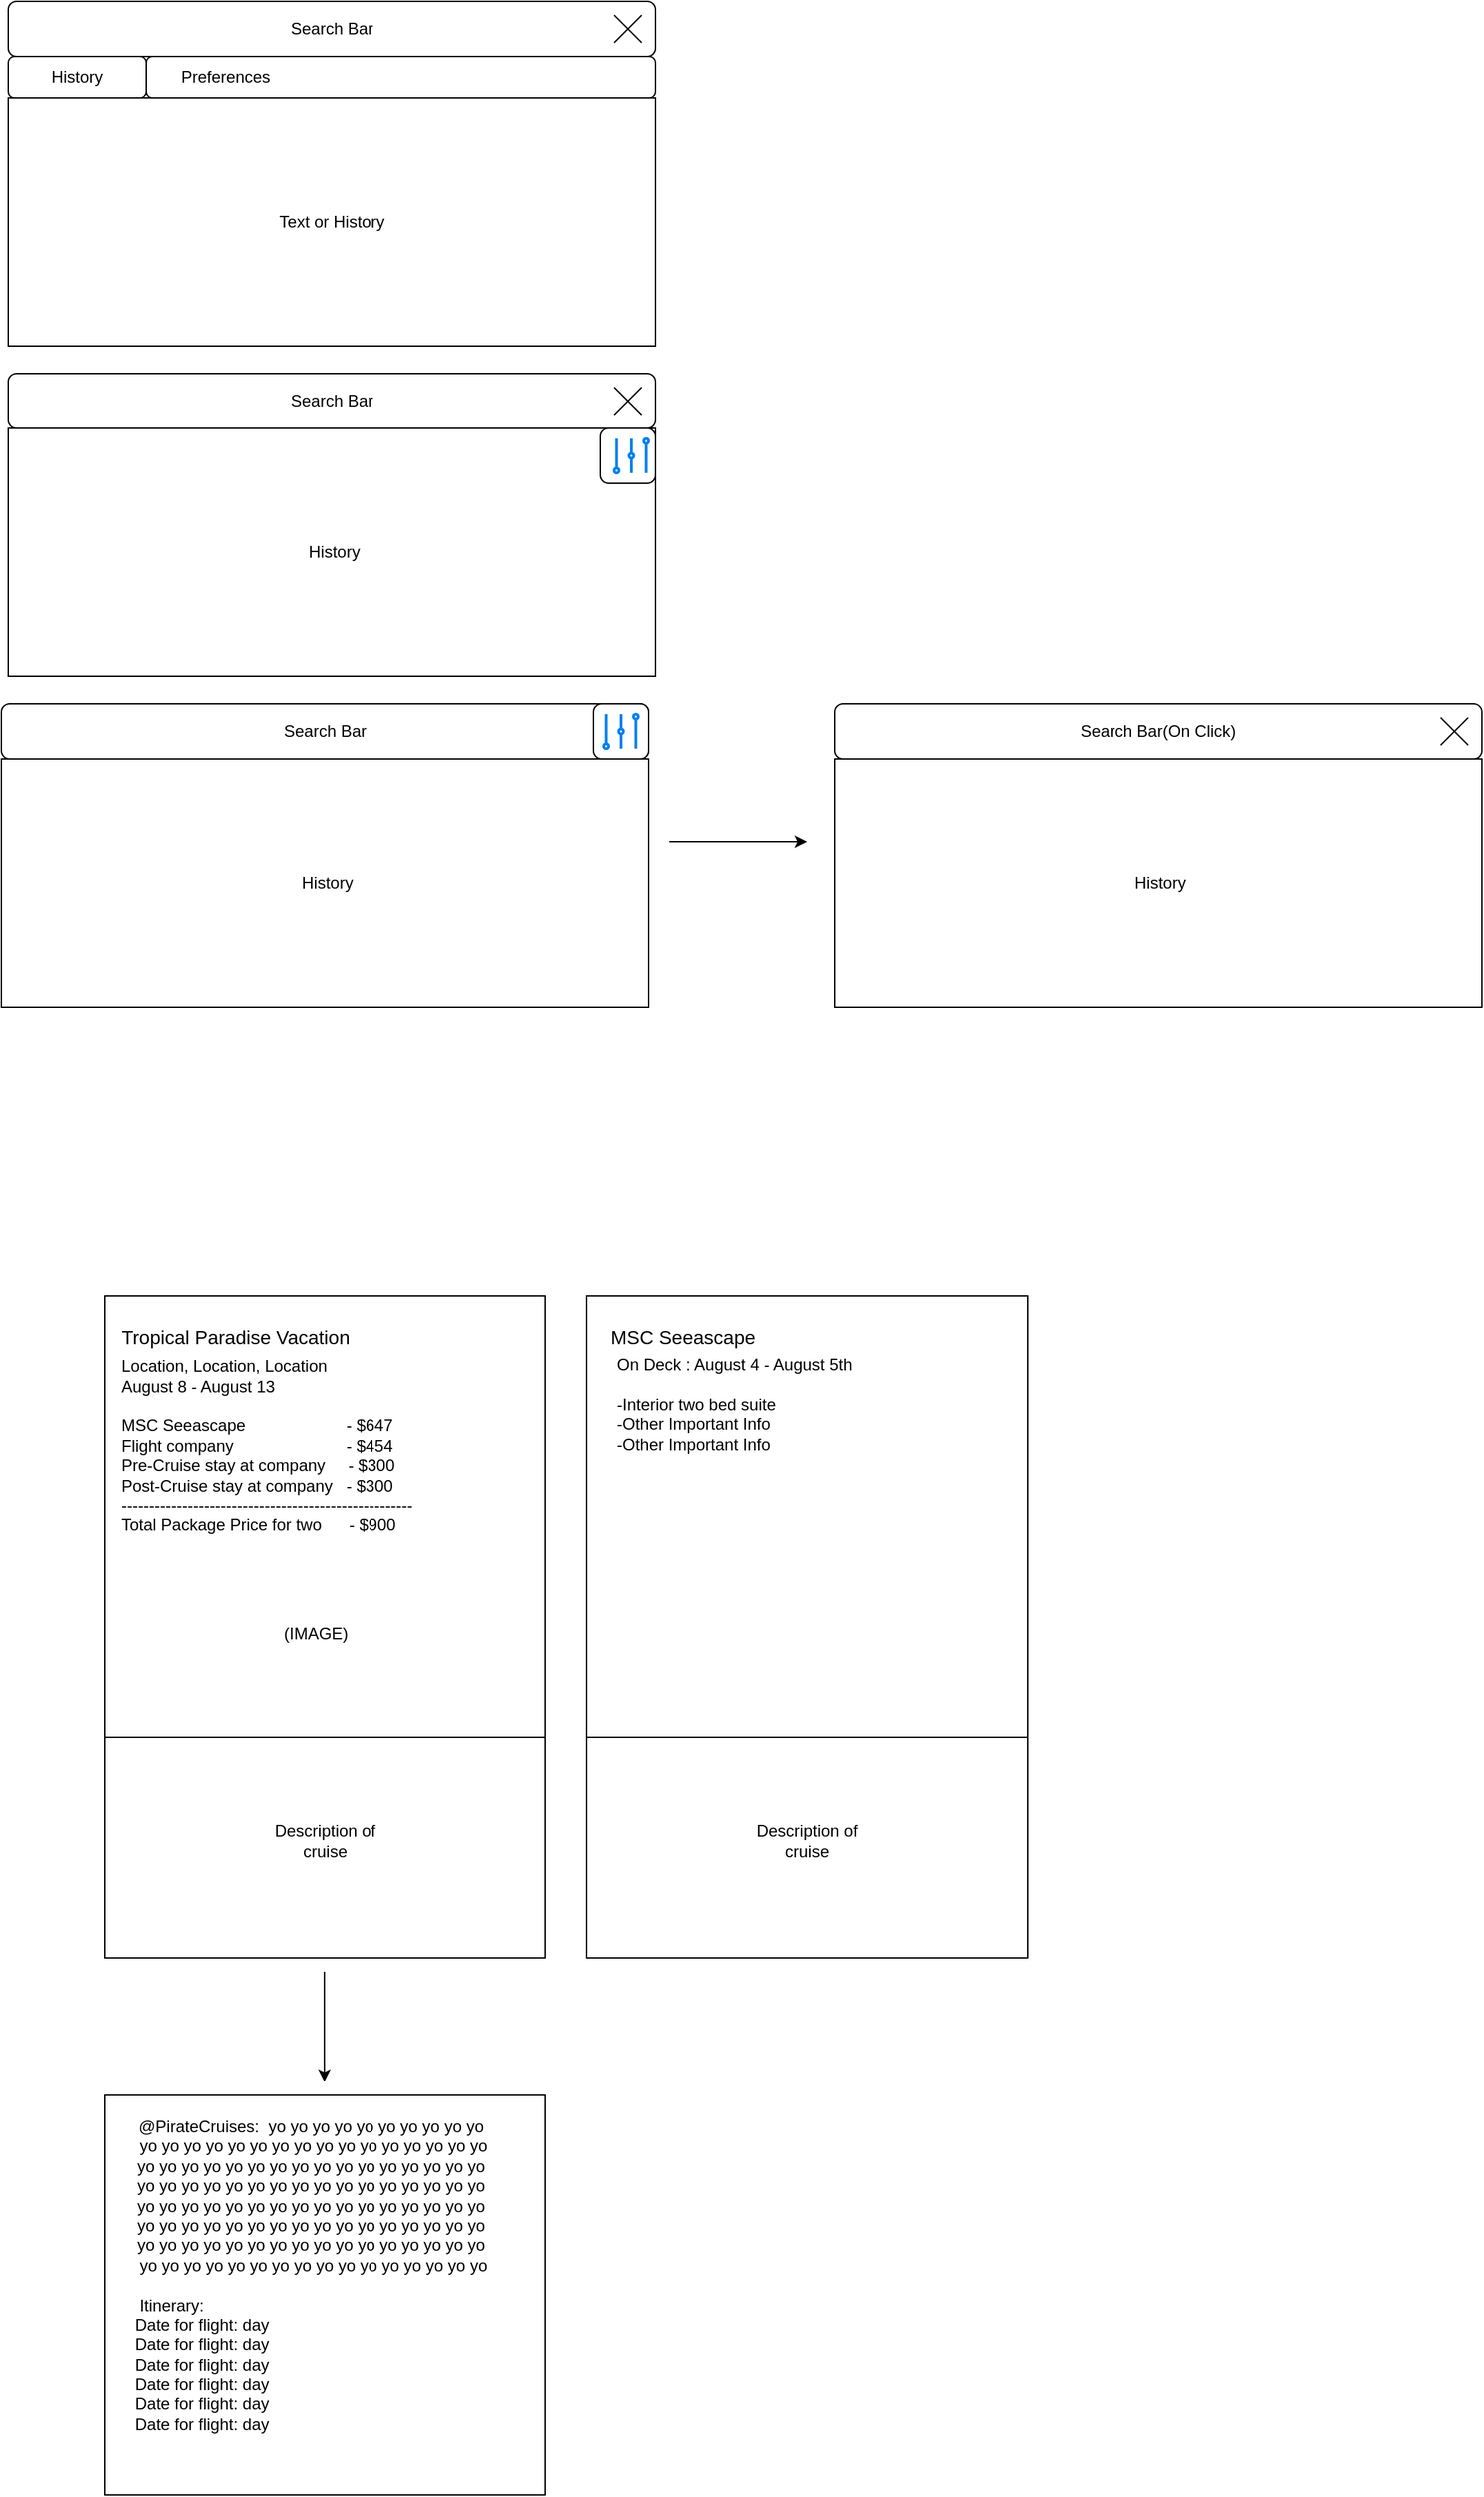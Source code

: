 <mxfile version="24.9.0">
  <diagram name="Page-1" id="gZ6Tse8TKeXj1J2C1tIH">
    <mxGraphModel dx="1616" dy="913" grid="1" gridSize="10" guides="1" tooltips="1" connect="1" arrows="1" fold="1" page="1" pageScale="1" pageWidth="850" pageHeight="1100" math="0" shadow="0">
      <root>
        <mxCell id="0" />
        <mxCell id="1" parent="0" />
        <mxCell id="MPmiowp_ix5yQ93uDgWm-1" value="Search Bar" style="rounded=1;whiteSpace=wrap;html=1;" vertex="1" parent="1">
          <mxGeometry x="20" y="10" width="470" height="40" as="geometry" />
        </mxCell>
        <mxCell id="MPmiowp_ix5yQ93uDgWm-2" value="History" style="rounded=1;whiteSpace=wrap;html=1;" vertex="1" parent="1">
          <mxGeometry x="20" y="50" width="100" height="30" as="geometry" />
        </mxCell>
        <mxCell id="MPmiowp_ix5yQ93uDgWm-3" value="&amp;nbsp; &amp;nbsp; &amp;nbsp; &amp;nbsp;Preferences" style="rounded=1;whiteSpace=wrap;html=1;align=left;" vertex="1" parent="1">
          <mxGeometry x="120" y="50" width="370" height="30" as="geometry" />
        </mxCell>
        <mxCell id="MPmiowp_ix5yQ93uDgWm-4" value="Text or History" style="rounded=0;whiteSpace=wrap;html=1;" vertex="1" parent="1">
          <mxGeometry x="20" y="80" width="470" height="180" as="geometry" />
        </mxCell>
        <mxCell id="MPmiowp_ix5yQ93uDgWm-13" value="Search Bar" style="rounded=1;whiteSpace=wrap;html=1;" vertex="1" parent="1">
          <mxGeometry x="20" y="280" width="470" height="40" as="geometry" />
        </mxCell>
        <mxCell id="MPmiowp_ix5yQ93uDgWm-16" value="&amp;nbsp;History" style="rounded=0;whiteSpace=wrap;html=1;" vertex="1" parent="1">
          <mxGeometry x="20" y="320" width="470" height="180" as="geometry" />
        </mxCell>
        <mxCell id="MPmiowp_ix5yQ93uDgWm-17" value="" style="shape=mxgraph.sysml.x;" vertex="1" parent="1">
          <mxGeometry x="460" y="290" width="20" height="20" as="geometry" />
        </mxCell>
        <mxCell id="MPmiowp_ix5yQ93uDgWm-21" value="" style="shape=mxgraph.sysml.x;" vertex="1" parent="1">
          <mxGeometry x="460" y="20" width="20" height="20" as="geometry" />
        </mxCell>
        <mxCell id="MPmiowp_ix5yQ93uDgWm-26" value="" style="whiteSpace=wrap;html=1;aspect=fixed;rounded=1;" vertex="1" parent="1">
          <mxGeometry x="450" y="320" width="40" height="40" as="geometry" />
        </mxCell>
        <mxCell id="MPmiowp_ix5yQ93uDgWm-27" value="" style="html=1;verticalLabelPosition=bottom;align=center;labelBackgroundColor=#ffffff;verticalAlign=top;strokeWidth=2;strokeColor=#0080F0;shadow=0;dashed=0;shape=mxgraph.ios7.icons.volume;pointerEvents=1" vertex="1" parent="1">
          <mxGeometry x="460" y="327.5" width="25" height="25" as="geometry" />
        </mxCell>
        <mxCell id="MPmiowp_ix5yQ93uDgWm-28" value="Search Bar" style="rounded=1;whiteSpace=wrap;html=1;" vertex="1" parent="1">
          <mxGeometry x="15" y="520" width="470" height="40" as="geometry" />
        </mxCell>
        <mxCell id="MPmiowp_ix5yQ93uDgWm-29" value="&amp;nbsp;History" style="rounded=0;whiteSpace=wrap;html=1;" vertex="1" parent="1">
          <mxGeometry x="15" y="560" width="470" height="180" as="geometry" />
        </mxCell>
        <mxCell id="MPmiowp_ix5yQ93uDgWm-34" value="" style="whiteSpace=wrap;html=1;aspect=fixed;rounded=1;" vertex="1" parent="1">
          <mxGeometry x="445" y="520" width="40" height="40" as="geometry" />
        </mxCell>
        <mxCell id="MPmiowp_ix5yQ93uDgWm-36" value="" style="html=1;verticalLabelPosition=bottom;align=center;labelBackgroundColor=#ffffff;verticalAlign=top;strokeWidth=2;strokeColor=#0080F0;shadow=0;dashed=0;shape=mxgraph.ios7.icons.volume;pointerEvents=1" vertex="1" parent="1">
          <mxGeometry x="452.5" y="527.5" width="25" height="25" as="geometry" />
        </mxCell>
        <mxCell id="MPmiowp_ix5yQ93uDgWm-38" value="" style="endArrow=classic;html=1;rounded=0;" edge="1" parent="1">
          <mxGeometry width="50" height="50" relative="1" as="geometry">
            <mxPoint x="500" y="620" as="sourcePoint" />
            <mxPoint x="600" y="620" as="targetPoint" />
          </mxGeometry>
        </mxCell>
        <mxCell id="MPmiowp_ix5yQ93uDgWm-51" value="Search Bar(On Click)" style="rounded=1;whiteSpace=wrap;html=1;" vertex="1" parent="1">
          <mxGeometry x="620" y="520" width="470" height="40" as="geometry" />
        </mxCell>
        <mxCell id="MPmiowp_ix5yQ93uDgWm-52" value="&amp;nbsp;History" style="rounded=0;whiteSpace=wrap;html=1;" vertex="1" parent="1">
          <mxGeometry x="620" y="560" width="470" height="180" as="geometry" />
        </mxCell>
        <mxCell id="MPmiowp_ix5yQ93uDgWm-57" value="" style="shape=mxgraph.sysml.x;" vertex="1" parent="1">
          <mxGeometry x="1060" y="530" width="20" height="20" as="geometry" />
        </mxCell>
        <mxCell id="MPmiowp_ix5yQ93uDgWm-60" value="" style="rounded=0;whiteSpace=wrap;html=1;" vertex="1" parent="1">
          <mxGeometry x="90" y="950" width="320" height="320" as="geometry" />
        </mxCell>
        <mxCell id="MPmiowp_ix5yQ93uDgWm-61" value="" style="rounded=0;whiteSpace=wrap;html=1;" vertex="1" parent="1">
          <mxGeometry x="90" y="1270" width="320" height="160" as="geometry" />
        </mxCell>
        <mxCell id="MPmiowp_ix5yQ93uDgWm-62" value="Description of cruise" style="text;strokeColor=none;align=center;fillColor=none;html=1;verticalAlign=middle;whiteSpace=wrap;rounded=0;" vertex="1" parent="1">
          <mxGeometry x="195" y="1320" width="110" height="50" as="geometry" />
        </mxCell>
        <mxCell id="MPmiowp_ix5yQ93uDgWm-63" value="&lt;div&gt;&lt;br&gt;&lt;/div&gt;&lt;div&gt;Location, Location, Location&lt;/div&gt;&lt;div&gt;&lt;span style=&quot;text-align: center;&quot;&gt;August 8 - August 13&lt;/span&gt;&lt;/div&gt;&lt;div&gt;&lt;span style=&quot;text-align: center;&quot;&gt;&lt;br&gt;&lt;/span&gt;&lt;/div&gt;MSC Seeascape&lt;span style=&quot;white-space: pre;&quot;&gt;&#x9;&lt;/span&gt;&lt;span style=&quot;white-space: pre;&quot;&gt;&#x9;&lt;/span&gt;&lt;span style=&quot;white-space: pre;&quot;&gt;&#x9;&lt;/span&gt; - $647&lt;div&gt;Flight company&lt;span style=&quot;white-space: pre;&quot;&gt;&#x9;&lt;/span&gt;&lt;span style=&quot;white-space: pre;&quot;&gt;&#x9;&lt;/span&gt;&lt;span style=&quot;white-space: pre;&quot;&gt;&#x9;&lt;/span&gt; - $454&lt;/div&gt;&lt;div&gt;Pre-Cruise stay at company&amp;nbsp; &amp;nbsp; &amp;nbsp;- $300&lt;/div&gt;&lt;div&gt;Post-Cruise stay at company&amp;nbsp; &amp;nbsp;- $300&lt;/div&gt;&lt;div&gt;-----------------------------------------------------&lt;/div&gt;&lt;div&gt;Total Package Price for two&amp;nbsp; &amp;nbsp; &amp;nbsp; - $900&lt;/div&gt;&lt;div&gt;&lt;br&gt;&lt;div&gt;&lt;br&gt;&lt;div&gt;&lt;br&gt;&lt;/div&gt;&lt;div&gt;&lt;br&gt;&lt;/div&gt;&lt;/div&gt;&lt;/div&gt;" style="text;strokeColor=none;align=left;fillColor=none;html=1;verticalAlign=middle;whiteSpace=wrap;rounded=0;" vertex="1" parent="1">
          <mxGeometry x="100" y="1030" width="230" height="100" as="geometry" />
        </mxCell>
        <mxCell id="MPmiowp_ix5yQ93uDgWm-64" value="&lt;font style=&quot;font-size: 14px;&quot;&gt;Tropical Paradise Vacation&lt;/font&gt;" style="text;strokeColor=none;align=center;fillColor=none;html=1;verticalAlign=middle;whiteSpace=wrap;rounded=0;" vertex="1" parent="1">
          <mxGeometry x="100" y="960" width="170" height="40" as="geometry" />
        </mxCell>
        <mxCell id="MPmiowp_ix5yQ93uDgWm-65" value="" style="rounded=0;whiteSpace=wrap;html=1;" vertex="1" parent="1">
          <mxGeometry x="440" y="950" width="320" height="320" as="geometry" />
        </mxCell>
        <mxCell id="MPmiowp_ix5yQ93uDgWm-66" value="" style="rounded=0;whiteSpace=wrap;html=1;" vertex="1" parent="1">
          <mxGeometry x="440" y="1270" width="320" height="160" as="geometry" />
        </mxCell>
        <mxCell id="MPmiowp_ix5yQ93uDgWm-67" value="Description of cruise" style="text;strokeColor=none;align=center;fillColor=none;html=1;verticalAlign=middle;whiteSpace=wrap;rounded=0;" vertex="1" parent="1">
          <mxGeometry x="545" y="1320" width="110" height="50" as="geometry" />
        </mxCell>
        <mxCell id="MPmiowp_ix5yQ93uDgWm-68" value="&lt;div&gt;On Deck : August 4 - August 5th&lt;/div&gt;&lt;div&gt;&lt;br&gt;&lt;/div&gt;&lt;div&gt;-Interior two bed suite&lt;/div&gt;&lt;div&gt;-Other Important Info&lt;/div&gt;&lt;div&gt;-Other Important Info&lt;/div&gt;&lt;div&gt;&lt;div&gt;&lt;br&gt;&lt;div&gt;&lt;br&gt;&lt;/div&gt;&lt;div&gt;&lt;br&gt;&lt;/div&gt;&lt;/div&gt;&lt;/div&gt;" style="text;strokeColor=none;align=left;fillColor=none;html=1;verticalAlign=middle;whiteSpace=wrap;rounded=0;" vertex="1" parent="1">
          <mxGeometry x="460" y="1000" width="230" height="100" as="geometry" />
        </mxCell>
        <mxCell id="MPmiowp_ix5yQ93uDgWm-69" value="&lt;span style=&quot;font-size: 14px;&quot;&gt;MSC Seeascape&lt;/span&gt;" style="text;strokeColor=none;align=center;fillColor=none;html=1;verticalAlign=middle;whiteSpace=wrap;rounded=0;" vertex="1" parent="1">
          <mxGeometry x="425" y="960" width="170" height="40" as="geometry" />
        </mxCell>
        <mxCell id="MPmiowp_ix5yQ93uDgWm-74" value="(IMAGE)" style="text;strokeColor=none;align=left;fillColor=none;html=1;verticalAlign=middle;whiteSpace=wrap;rounded=0;" vertex="1" parent="1">
          <mxGeometry x="217.5" y="1180" width="75" height="30" as="geometry" />
        </mxCell>
        <mxCell id="MPmiowp_ix5yQ93uDgWm-76" value="" style="rounded=0;whiteSpace=wrap;html=1;" vertex="1" parent="1">
          <mxGeometry x="90" y="1530" width="320" height="290" as="geometry" />
        </mxCell>
        <mxCell id="MPmiowp_ix5yQ93uDgWm-79" value="" style="endArrow=classic;html=1;rounded=0;" edge="1" parent="1">
          <mxGeometry width="50" height="50" relative="1" as="geometry">
            <mxPoint x="249.41" y="1440" as="sourcePoint" />
            <mxPoint x="249.41" y="1520" as="targetPoint" />
          </mxGeometry>
        </mxCell>
        <mxCell id="MPmiowp_ix5yQ93uDgWm-81" value="&lt;span style=&quot;text-align: left; background-color: initial;&quot;&gt;@PirateCruises:&amp;nbsp;&amp;nbsp;&lt;/span&gt;&lt;span style=&quot;text-align: left; background-color: initial;&quot;&gt;yo&amp;nbsp;&lt;/span&gt;&lt;span style=&quot;text-align: left; background-color: initial;&quot;&gt;yo&amp;nbsp;&lt;/span&gt;&lt;span style=&quot;text-align: left; background-color: initial;&quot;&gt;yo&amp;nbsp;&lt;/span&gt;&lt;span style=&quot;text-align: left; background-color: initial;&quot;&gt;yo&amp;nbsp;&lt;/span&gt;&lt;span style=&quot;text-align: left; background-color: initial;&quot;&gt;yo&amp;nbsp;&lt;/span&gt;&lt;span style=&quot;text-align: left; background-color: initial;&quot;&gt;yo&amp;nbsp;&lt;/span&gt;&lt;span style=&quot;text-align: left; background-color: initial;&quot;&gt;yo&amp;nbsp;&lt;/span&gt;&lt;span style=&quot;text-align: left; background-color: initial;&quot;&gt;yo&amp;nbsp;&lt;/span&gt;&lt;span style=&quot;text-align: left; background-color: initial;&quot;&gt;yo&amp;nbsp;&lt;/span&gt;&lt;span style=&quot;text-align: left; background-color: initial;&quot;&gt;yo&lt;/span&gt;&lt;div&gt;&lt;span style=&quot;text-align: left; background-color: initial;&quot;&gt;&amp;nbsp;&lt;/span&gt;&lt;span style=&quot;text-align: left; background-color: initial;&quot;&gt;yo&amp;nbsp;&lt;/span&gt;&lt;span style=&quot;text-align: left; background-color: initial;&quot;&gt;yo&amp;nbsp;&lt;/span&gt;&lt;span style=&quot;text-align: left; background-color: initial;&quot;&gt;yo&amp;nbsp;&lt;/span&gt;&lt;span style=&quot;text-align: left; background-color: initial;&quot;&gt;yo&amp;nbsp;&lt;/span&gt;&lt;span style=&quot;text-align: left; background-color: initial;&quot;&gt;yo&amp;nbsp;&lt;/span&gt;&lt;span style=&quot;text-align: left; background-color: initial;&quot;&gt;yo&amp;nbsp;&lt;/span&gt;&lt;span style=&quot;text-align: left; background-color: initial;&quot;&gt;yo&amp;nbsp;&lt;/span&gt;&lt;span style=&quot;text-align: left; background-color: initial;&quot;&gt;yo&amp;nbsp;&lt;/span&gt;&lt;span style=&quot;text-align: left; background-color: initial;&quot;&gt;yo&amp;nbsp;&lt;/span&gt;&lt;span style=&quot;text-align: left; background-color: initial;&quot;&gt;yo&amp;nbsp;&lt;/span&gt;&lt;span style=&quot;text-align: left; background-color: initial;&quot;&gt;yo&amp;nbsp;&lt;/span&gt;&lt;span style=&quot;text-align: left; background-color: initial;&quot;&gt;yo&lt;/span&gt;&lt;span style=&quot;background-color: initial; text-align: left;&quot;&gt;&amp;nbsp;&lt;/span&gt;&lt;span style=&quot;background-color: initial; text-align: left;&quot;&gt;yo&amp;nbsp;&lt;/span&gt;&lt;span style=&quot;background-color: initial; text-align: left;&quot;&gt;yo&amp;nbsp;&lt;/span&gt;&lt;span style=&quot;background-color: initial; text-align: left;&quot;&gt;yo&amp;nbsp;&lt;/span&gt;&lt;span style=&quot;background-color: initial; text-align: left;&quot;&gt;yo&lt;/span&gt;&lt;/div&gt;&lt;div&gt;&lt;span style=&quot;background-color: initial; text-align: left;&quot;&gt;yo&amp;nbsp;&lt;/span&gt;&lt;span style=&quot;background-color: initial; text-align: left;&quot;&gt;yo&amp;nbsp;&lt;/span&gt;&lt;span style=&quot;background-color: initial; text-align: left;&quot;&gt;yo&amp;nbsp;&lt;/span&gt;&lt;span style=&quot;background-color: initial; text-align: left;&quot;&gt;yo&amp;nbsp;&lt;/span&gt;&lt;span style=&quot;background-color: initial; text-align: left;&quot;&gt;yo&amp;nbsp;&lt;/span&gt;&lt;span style=&quot;background-color: initial; text-align: left;&quot;&gt;yo&amp;nbsp;&lt;/span&gt;&lt;span style=&quot;background-color: initial; text-align: left;&quot;&gt;yo&amp;nbsp;&lt;/span&gt;&lt;span style=&quot;background-color: initial; text-align: left;&quot;&gt;yo&amp;nbsp;&lt;/span&gt;&lt;span style=&quot;background-color: initial; text-align: left;&quot;&gt;yo&amp;nbsp;&lt;/span&gt;&lt;span style=&quot;background-color: initial; text-align: left;&quot;&gt;yo&amp;nbsp;&lt;/span&gt;&lt;span style=&quot;background-color: initial; text-align: left;&quot;&gt;yo&amp;nbsp;&lt;/span&gt;&lt;span style=&quot;background-color: initial; text-align: left;&quot;&gt;yo&lt;/span&gt;&lt;span style=&quot;background-color: initial; text-align: left;&quot;&gt;&amp;nbsp;&lt;/span&gt;&lt;span style=&quot;background-color: initial; text-align: left;&quot;&gt;yo&amp;nbsp;&lt;/span&gt;&lt;span style=&quot;background-color: initial; text-align: left;&quot;&gt;yo&amp;nbsp;&lt;/span&gt;&lt;span style=&quot;background-color: initial; text-align: left;&quot;&gt;yo&amp;nbsp;&lt;/span&gt;&lt;span style=&quot;background-color: initial; text-align: left;&quot;&gt;yo&lt;/span&gt;&lt;/div&gt;&lt;div&gt;&lt;span style=&quot;background-color: initial; text-align: left;&quot;&gt;yo&amp;nbsp;&lt;/span&gt;&lt;span style=&quot;background-color: initial; text-align: left;&quot;&gt;yo&amp;nbsp;&lt;/span&gt;&lt;span style=&quot;background-color: initial; text-align: left;&quot;&gt;yo&amp;nbsp;&lt;/span&gt;&lt;span style=&quot;background-color: initial; text-align: left;&quot;&gt;yo&amp;nbsp;&lt;/span&gt;&lt;span style=&quot;background-color: initial; text-align: left;&quot;&gt;yo&amp;nbsp;&lt;/span&gt;&lt;span style=&quot;background-color: initial; text-align: left;&quot;&gt;yo&amp;nbsp;&lt;/span&gt;&lt;span style=&quot;background-color: initial; text-align: left;&quot;&gt;yo&amp;nbsp;&lt;/span&gt;&lt;span style=&quot;background-color: initial; text-align: left;&quot;&gt;yo&amp;nbsp;&lt;/span&gt;&lt;span style=&quot;background-color: initial; text-align: left;&quot;&gt;yo&amp;nbsp;&lt;/span&gt;&lt;span style=&quot;background-color: initial; text-align: left;&quot;&gt;yo&amp;nbsp;&lt;/span&gt;&lt;span style=&quot;background-color: initial; text-align: left;&quot;&gt;yo&amp;nbsp;&lt;/span&gt;&lt;span style=&quot;background-color: initial; text-align: left;&quot;&gt;yo&lt;/span&gt;&lt;span style=&quot;background-color: initial; text-align: left;&quot;&gt;&amp;nbsp;&lt;/span&gt;&lt;span style=&quot;background-color: initial; text-align: left;&quot;&gt;yo&amp;nbsp;&lt;/span&gt;&lt;span style=&quot;background-color: initial; text-align: left;&quot;&gt;yo&amp;nbsp;&lt;/span&gt;&lt;span style=&quot;background-color: initial; text-align: left;&quot;&gt;yo&amp;nbsp;&lt;/span&gt;&lt;span style=&quot;background-color: initial; text-align: left;&quot;&gt;yo&lt;/span&gt;&lt;/div&gt;&lt;div&gt;&lt;span style=&quot;background-color: initial; text-align: left;&quot;&gt;yo&amp;nbsp;&lt;/span&gt;&lt;span style=&quot;background-color: initial; text-align: left;&quot;&gt;yo&amp;nbsp;&lt;/span&gt;&lt;span style=&quot;background-color: initial; text-align: left;&quot;&gt;yo&amp;nbsp;&lt;/span&gt;&lt;span style=&quot;background-color: initial; text-align: left;&quot;&gt;yo&amp;nbsp;&lt;/span&gt;&lt;span style=&quot;background-color: initial; text-align: left;&quot;&gt;yo&amp;nbsp;&lt;/span&gt;&lt;span style=&quot;background-color: initial; text-align: left;&quot;&gt;yo&amp;nbsp;&lt;/span&gt;&lt;span style=&quot;background-color: initial; text-align: left;&quot;&gt;yo&amp;nbsp;&lt;/span&gt;&lt;span style=&quot;background-color: initial; text-align: left;&quot;&gt;yo&amp;nbsp;&lt;/span&gt;&lt;span style=&quot;background-color: initial; text-align: left;&quot;&gt;yo&amp;nbsp;&lt;/span&gt;&lt;span style=&quot;background-color: initial; text-align: left;&quot;&gt;yo&amp;nbsp;&lt;/span&gt;&lt;span style=&quot;background-color: initial; text-align: left;&quot;&gt;yo&amp;nbsp;&lt;/span&gt;&lt;span style=&quot;background-color: initial; text-align: left;&quot;&gt;yo&lt;/span&gt;&lt;span style=&quot;background-color: initial; text-align: left;&quot;&gt;&amp;nbsp;&lt;/span&gt;&lt;span style=&quot;background-color: initial; text-align: left;&quot;&gt;yo&amp;nbsp;&lt;/span&gt;&lt;span style=&quot;background-color: initial; text-align: left;&quot;&gt;yo&amp;nbsp;&lt;/span&gt;&lt;span style=&quot;background-color: initial; text-align: left;&quot;&gt;yo&amp;nbsp;&lt;/span&gt;&lt;span style=&quot;background-color: initial; text-align: left;&quot;&gt;yo&lt;/span&gt;&lt;/div&gt;&lt;div&gt;&lt;span style=&quot;background-color: initial; text-align: left;&quot;&gt;yo&amp;nbsp;&lt;/span&gt;&lt;span style=&quot;background-color: initial; text-align: left;&quot;&gt;yo&amp;nbsp;&lt;/span&gt;&lt;span style=&quot;background-color: initial; text-align: left;&quot;&gt;yo&amp;nbsp;&lt;/span&gt;&lt;span style=&quot;background-color: initial; text-align: left;&quot;&gt;yo&amp;nbsp;&lt;/span&gt;&lt;span style=&quot;background-color: initial; text-align: left;&quot;&gt;yo&amp;nbsp;&lt;/span&gt;&lt;span style=&quot;background-color: initial; text-align: left;&quot;&gt;yo&amp;nbsp;&lt;/span&gt;&lt;span style=&quot;background-color: initial; text-align: left;&quot;&gt;yo&amp;nbsp;&lt;/span&gt;&lt;span style=&quot;background-color: initial; text-align: left;&quot;&gt;yo&amp;nbsp;&lt;/span&gt;&lt;span style=&quot;background-color: initial; text-align: left;&quot;&gt;yo&amp;nbsp;&lt;/span&gt;&lt;span style=&quot;background-color: initial; text-align: left;&quot;&gt;yo&amp;nbsp;&lt;/span&gt;&lt;span style=&quot;background-color: initial; text-align: left;&quot;&gt;yo&amp;nbsp;&lt;/span&gt;&lt;span style=&quot;background-color: initial; text-align: left;&quot;&gt;yo&lt;/span&gt;&lt;span style=&quot;background-color: initial; text-align: left;&quot;&gt;&amp;nbsp;&lt;/span&gt;&lt;span style=&quot;background-color: initial; text-align: left;&quot;&gt;yo&amp;nbsp;&lt;/span&gt;&lt;span style=&quot;background-color: initial; text-align: left;&quot;&gt;yo&amp;nbsp;&lt;/span&gt;&lt;span style=&quot;background-color: initial; text-align: left;&quot;&gt;yo&amp;nbsp;&lt;/span&gt;&lt;span style=&quot;background-color: initial; text-align: left;&quot;&gt;yo&lt;/span&gt;&lt;/div&gt;&lt;div&gt;&lt;span style=&quot;background-color: initial; text-align: left;&quot;&gt;yo&amp;nbsp;&lt;/span&gt;&lt;span style=&quot;background-color: initial; text-align: left;&quot;&gt;yo&amp;nbsp;&lt;/span&gt;&lt;span style=&quot;background-color: initial; text-align: left;&quot;&gt;yo&amp;nbsp;&lt;/span&gt;&lt;span style=&quot;background-color: initial; text-align: left;&quot;&gt;yo&amp;nbsp;&lt;/span&gt;&lt;span style=&quot;background-color: initial; text-align: left;&quot;&gt;yo&amp;nbsp;&lt;/span&gt;&lt;span style=&quot;background-color: initial; text-align: left;&quot;&gt;yo&amp;nbsp;&lt;/span&gt;&lt;span style=&quot;background-color: initial; text-align: left;&quot;&gt;yo&amp;nbsp;&lt;/span&gt;&lt;span style=&quot;background-color: initial; text-align: left;&quot;&gt;yo&amp;nbsp;&lt;/span&gt;&lt;span style=&quot;background-color: initial; text-align: left;&quot;&gt;yo&amp;nbsp;&lt;/span&gt;&lt;span style=&quot;background-color: initial; text-align: left;&quot;&gt;yo&amp;nbsp;&lt;/span&gt;&lt;span style=&quot;background-color: initial; text-align: left;&quot;&gt;yo&amp;nbsp;&lt;/span&gt;&lt;span style=&quot;background-color: initial; text-align: left;&quot;&gt;yo&lt;/span&gt;&lt;span style=&quot;background-color: initial; text-align: left;&quot;&gt;&amp;nbsp;&lt;/span&gt;&lt;span style=&quot;background-color: initial; text-align: left;&quot;&gt;yo&amp;nbsp;&lt;/span&gt;&lt;span style=&quot;background-color: initial; text-align: left;&quot;&gt;yo&amp;nbsp;&lt;/span&gt;&lt;span style=&quot;background-color: initial; text-align: left;&quot;&gt;yo&amp;nbsp;&lt;/span&gt;&lt;span style=&quot;background-color: initial; text-align: left;&quot;&gt;yo&lt;/span&gt;&lt;/div&gt;&lt;div&gt;&lt;span style=&quot;background-color: initial; text-align: left;&quot;&gt;&amp;nbsp;&lt;/span&gt;&lt;span style=&quot;background-color: initial; text-align: left;&quot;&gt;yo&amp;nbsp;&lt;/span&gt;&lt;span style=&quot;background-color: initial; text-align: left;&quot;&gt;yo&amp;nbsp;&lt;/span&gt;&lt;span style=&quot;background-color: initial; text-align: left;&quot;&gt;yo&amp;nbsp;&lt;/span&gt;&lt;span style=&quot;background-color: initial; text-align: left;&quot;&gt;yo&amp;nbsp;&lt;/span&gt;&lt;span style=&quot;background-color: initial; text-align: left;&quot;&gt;yo&amp;nbsp;&lt;/span&gt;&lt;span style=&quot;background-color: initial; text-align: left;&quot;&gt;yo&amp;nbsp;&lt;/span&gt;&lt;span style=&quot;background-color: initial; text-align: left;&quot;&gt;yo&amp;nbsp;&lt;/span&gt;&lt;span style=&quot;background-color: initial; text-align: left;&quot;&gt;yo&amp;nbsp;&lt;/span&gt;&lt;span style=&quot;background-color: initial; text-align: left;&quot;&gt;yo&amp;nbsp;&lt;/span&gt;&lt;span style=&quot;background-color: initial; text-align: left;&quot;&gt;yo&amp;nbsp;&lt;/span&gt;&lt;span style=&quot;background-color: initial; text-align: left;&quot;&gt;yo&amp;nbsp;&lt;/span&gt;&lt;span style=&quot;background-color: initial; text-align: left;&quot;&gt;yo&amp;nbsp;&lt;/span&gt;&lt;span style=&quot;background-color: initial; text-align: left;&quot;&gt;yo&amp;nbsp;&lt;/span&gt;&lt;span style=&quot;background-color: initial; text-align: left;&quot;&gt;yo&amp;nbsp;&lt;/span&gt;&lt;span style=&quot;background-color: initial; text-align: left;&quot;&gt;yo&amp;nbsp;&lt;/span&gt;&lt;span style=&quot;background-color: initial; text-align: left;&quot;&gt;yo&lt;/span&gt;&lt;/div&gt;&lt;div&gt;&lt;span style=&quot;background-color: initial; text-align: left;&quot;&gt;&lt;br&gt;&lt;/span&gt;&lt;/div&gt;&lt;div style=&quot;text-align: left;&quot;&gt;&lt;span style=&quot;background-color: initial;&quot;&gt;&amp;nbsp;Itinerary:&lt;/span&gt;&lt;/div&gt;&lt;div style=&quot;text-align: left;&quot;&gt;&lt;span style=&quot;background-color: initial;&quot;&gt;Date for flight: day&lt;/span&gt;&lt;/div&gt;&lt;div style=&quot;text-align: left;&quot;&gt;Date for flight: day&lt;span style=&quot;background-color: initial;&quot;&gt;&lt;/span&gt;&lt;/div&gt;&lt;div style=&quot;text-align: left;&quot;&gt;Date for flight: day&lt;/div&gt;&lt;div style=&quot;text-align: left;&quot;&gt;Date for flight: day&lt;/div&gt;&lt;div style=&quot;text-align: left;&quot;&gt;Date for flight: day&lt;/div&gt;&lt;div style=&quot;text-align: left;&quot;&gt;Date for flight: day&lt;/div&gt;&lt;div style=&quot;text-align: left;&quot;&gt;&lt;span style=&quot;background-color: initial;&quot;&gt;&lt;br&gt;&lt;/span&gt;&lt;/div&gt;&lt;div&gt;&lt;span style=&quot;background-color: initial; text-align: left;&quot;&gt;&lt;br&gt;&lt;/span&gt;&lt;/div&gt;" style="text;strokeColor=none;align=center;fillColor=none;html=1;verticalAlign=middle;whiteSpace=wrap;rounded=0;" vertex="1" parent="1">
          <mxGeometry x="100" y="1600" width="280" height="150" as="geometry" />
        </mxCell>
      </root>
    </mxGraphModel>
  </diagram>
</mxfile>
